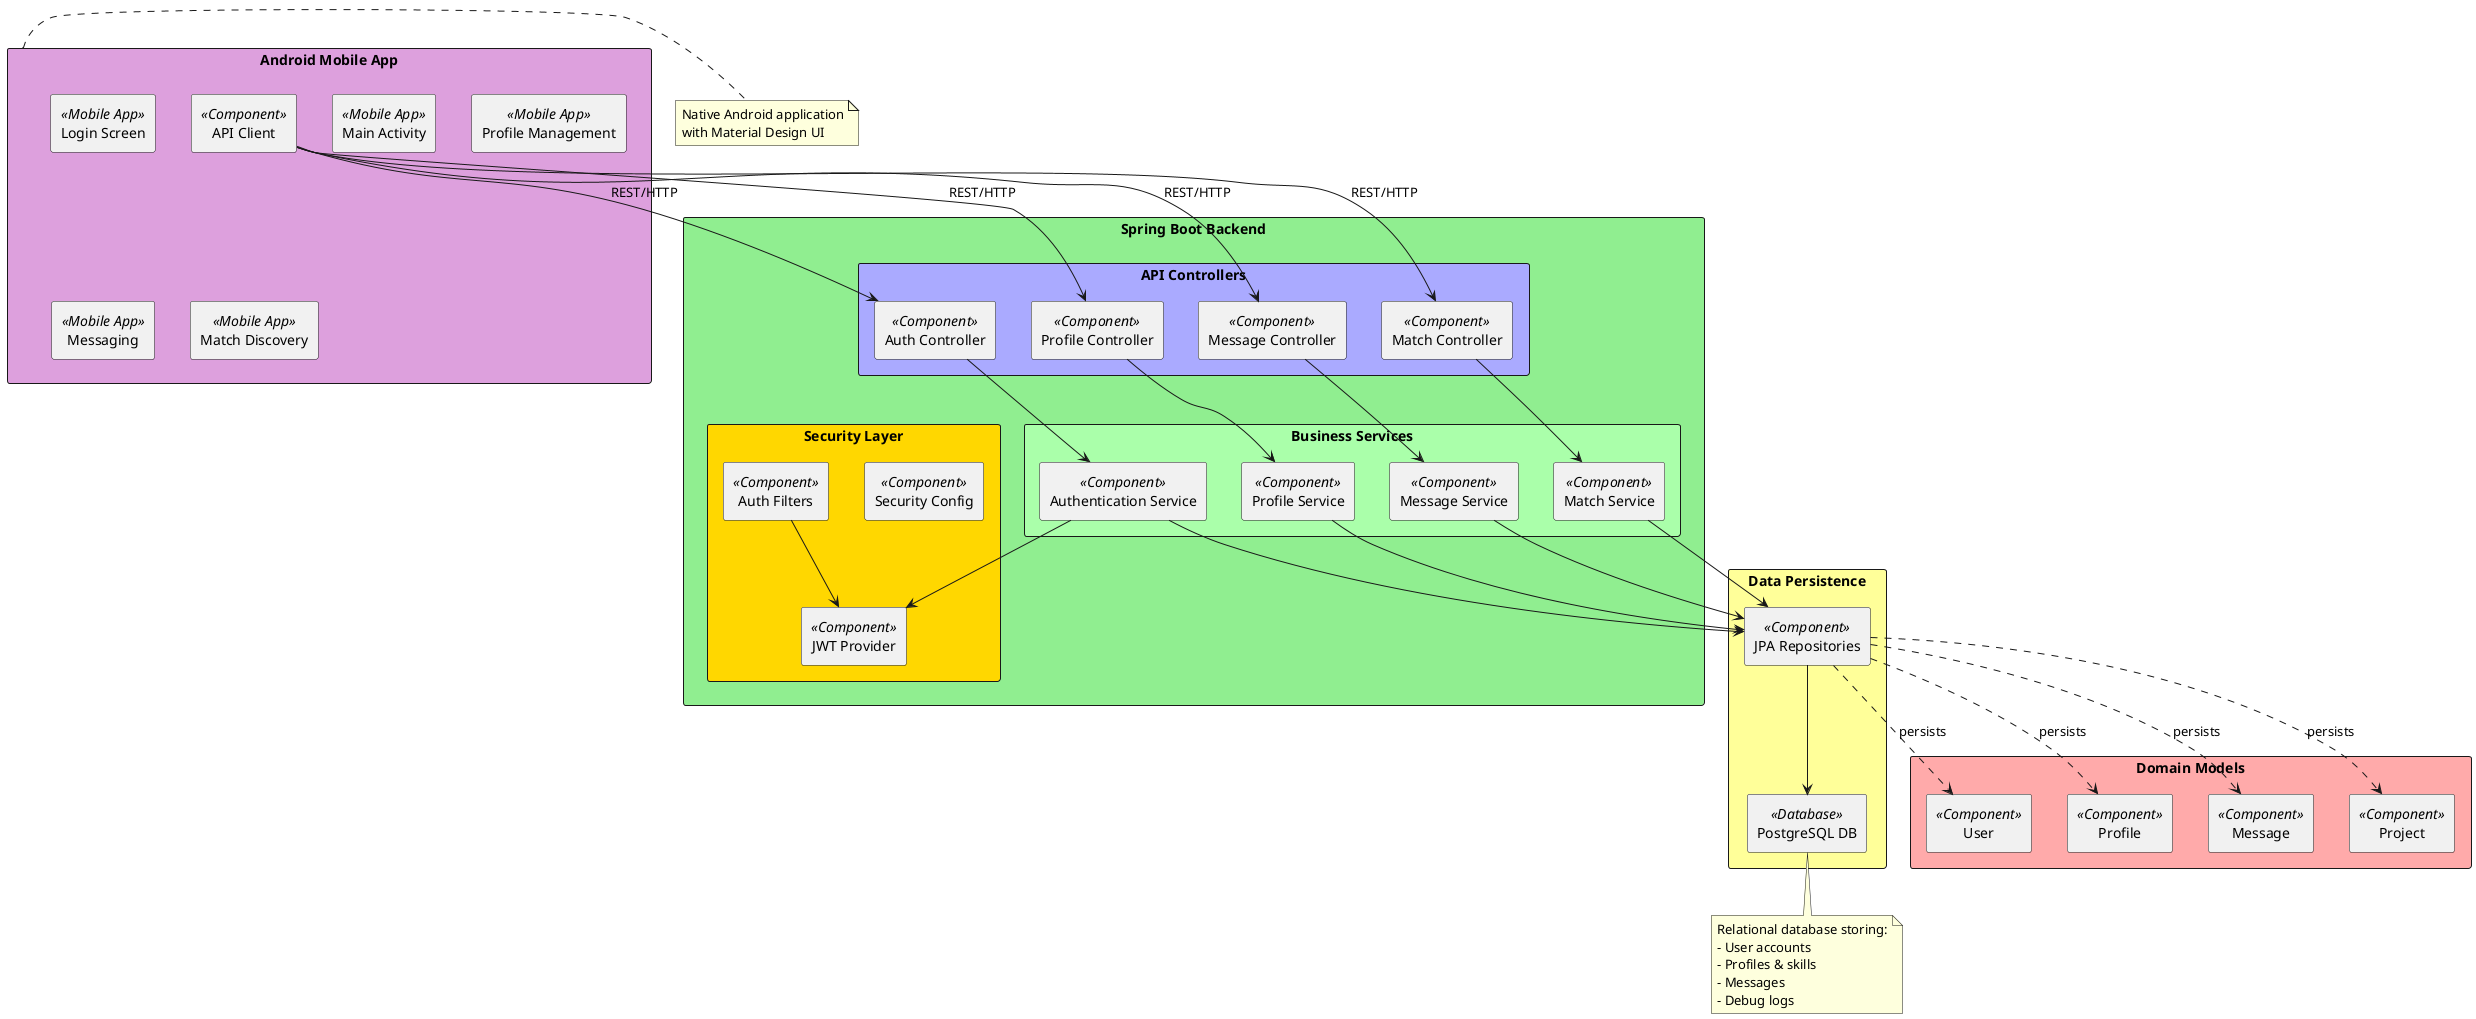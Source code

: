 @startuml Binome Matcher High-Level Architecture

!define COMPONENT(x) component x << Component >>
!define DATABASE(x) database x << Database >>
!define MOBILE(x) component x << Mobile App >>

skinparam componentStyle rectangle
skinparam packageStyle rectangle

' Android Client
package "Android Mobile App" #DDA0DD {
    MOBILE([Login Screen])
    MOBILE([Main Activity])
    MOBILE([Profile Management])
    MOBILE([Messaging])
    MOBILE([Match Discovery])
    COMPONENT([API Client])
}

' Backend Services
package "Spring Boot Backend" #90EE90 {
    package "API Controllers" #AAAAFF {
        COMPONENT([Auth Controller])
        COMPONENT([Profile Controller])
        COMPONENT([Message Controller])
        COMPONENT([Match Controller])
    }
    
    package "Business Services" #AAFFAA {
        COMPONENT([Authentication Service])
        COMPONENT([Profile Service])
        COMPONENT([Message Service])
        COMPONENT([Match Service])
    }
    
    package "Security Layer" #FFD700 {
        COMPONENT([JWT Provider])
        COMPONENT([Security Config])
        COMPONENT([Auth Filters])
    }
}

' Data Layer
package "Data Persistence" #FFFF99 {
    COMPONENT([JPA Repositories])
    DATABASE([PostgreSQL DB])
}

' Core Domain
package "Domain Models" #FFAAAA {
    COMPONENT([User])
    COMPONENT([Profile])
    COMPONENT([Message])
    COMPONENT([Project])
}

' Relationships
[API Client] --> [Auth Controller] : REST/HTTP
[API Client] --> [Profile Controller] : REST/HTTP
[API Client] --> [Message Controller] : REST/HTTP
[API Client] --> [Match Controller] : REST/HTTP

[Auth Controller] --> [Authentication Service]
[Profile Controller] --> [Profile Service]
[Message Controller] --> [Message Service]
[Match Controller] --> [Match Service]

[Authentication Service] --> [JWT Provider]
[Auth Filters] --> [JWT Provider]

[Authentication Service] --> [JPA Repositories]
[Profile Service] --> [JPA Repositories]
[Message Service] --> [JPA Repositories]
[Match Service] --> [JPA Repositories]

[JPA Repositories] --> [PostgreSQL DB]

[JPA Repositories] ..> [User] : persists
[JPA Repositories] ..> [Profile] : persists
[JPA Repositories] ..> [Message] : persists
[JPA Repositories] ..> [Project] : persists

note right of [Android Mobile App]
  Native Android application
  with Material Design UI
end note

note bottom of [PostgreSQL DB]
  Relational database storing:
  - User accounts
  - Profiles & skills
  - Messages
  - Debug logs
end note

@enduml